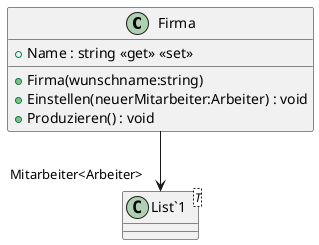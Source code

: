 @startuml
class Firma {
    + Name : string <<get>> <<set>>
    + Firma(wunschname:string)
    + Einstellen(neuerMitarbeiter:Arbeiter) : void
    + Produzieren() : void
}
class "List`1"<T> {
}
Firma --> "Mitarbeiter<Arbeiter>" "List`1"
@enduml
